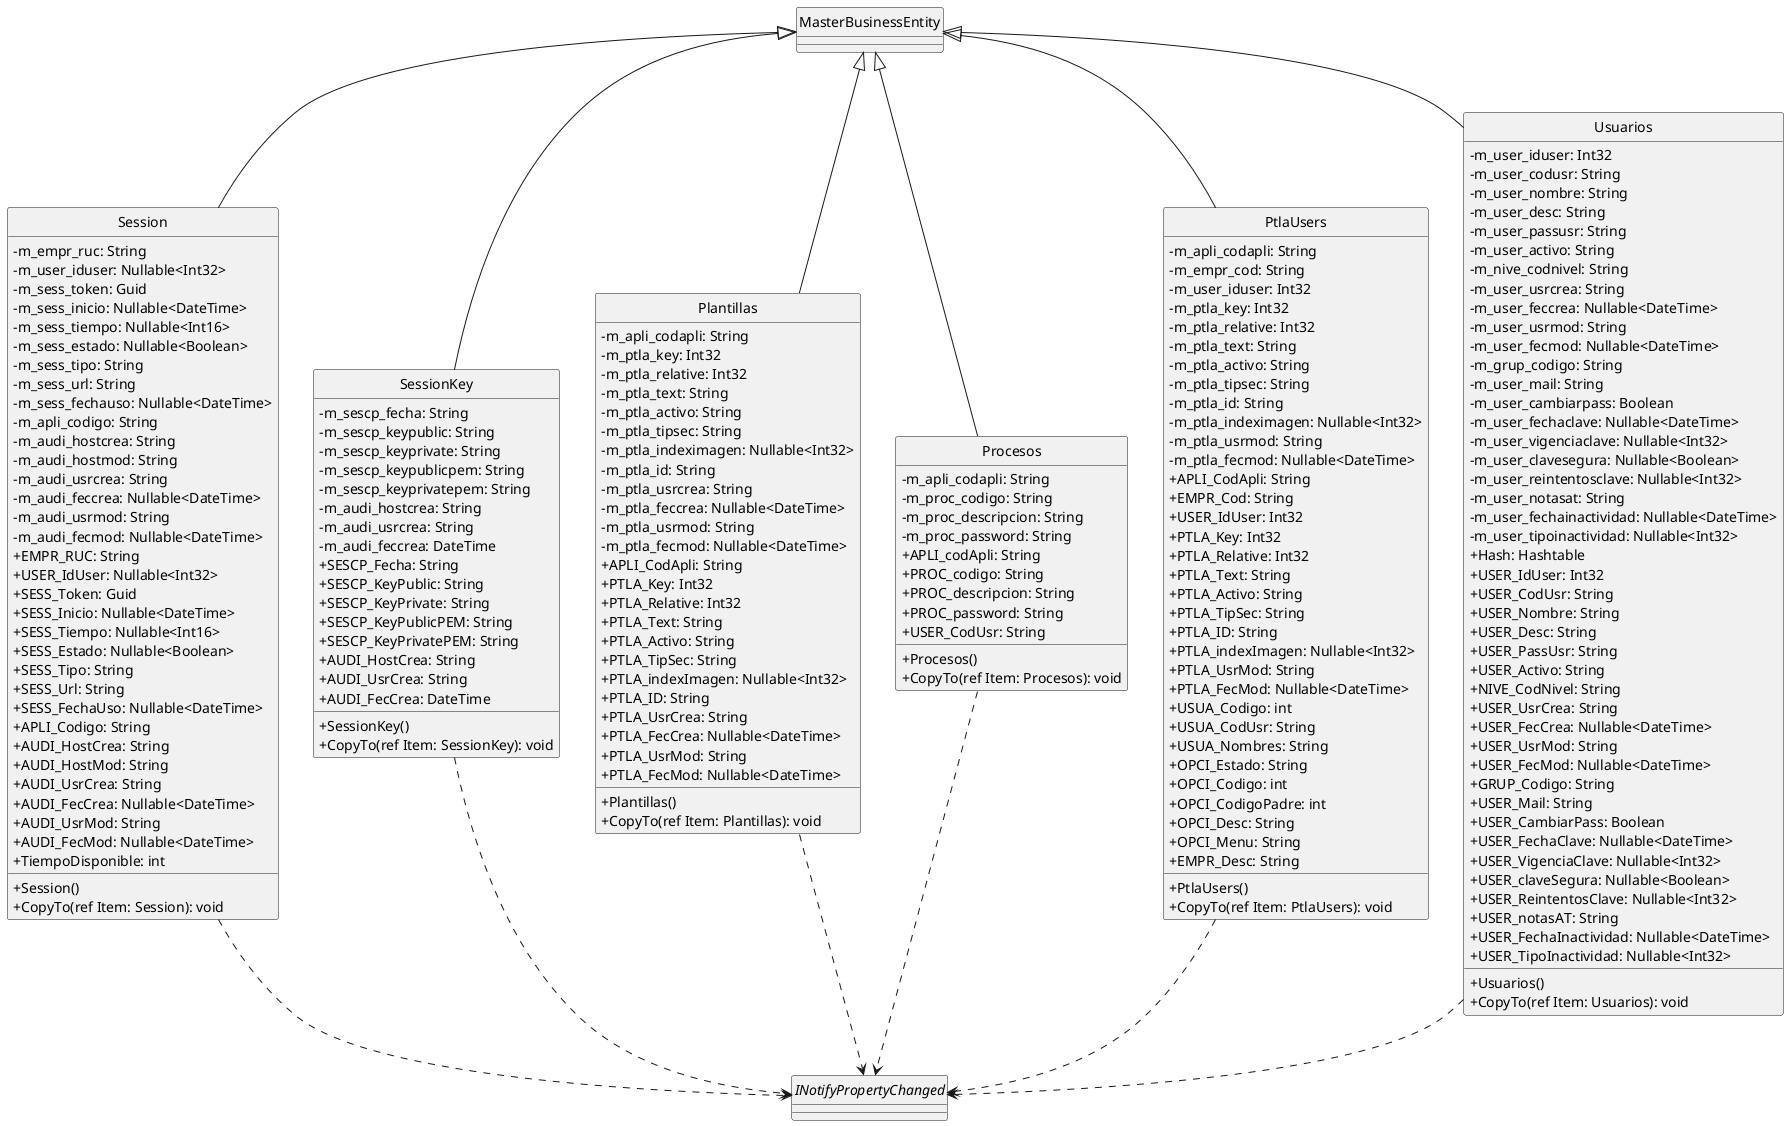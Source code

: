 @startuml Entidades Acceso
skinparam ClassAttributeIconSize 0
hide circle

interface INotifyPropertyChanged
class MasterBusinessEntity

class Session extends MasterBusinessEntity {
    - m_empr_ruc: String
    - m_user_iduser: Nullable<Int32>
    - m_sess_token: Guid
    - m_sess_inicio: Nullable<DateTime>
    - m_sess_tiempo: Nullable<Int16>
    - m_sess_estado: Nullable<Boolean>
    - m_sess_tipo: String
    - m_sess_url: String
    - m_sess_fechauso: Nullable<DateTime>
    - m_apli_codigo: String
    - m_audi_hostcrea: String
    - m_audi_hostmod: String
    - m_audi_usrcrea: String
    - m_audi_feccrea: Nullable<DateTime>
    - m_audi_usrmod: String
    - m_audi_fecmod: Nullable<DateTime>
    + EMPR_RUC: String
    + USER_IdUser: Nullable<Int32>
    + SESS_Token: Guid
    + SESS_Inicio: Nullable<DateTime>
    + SESS_Tiempo: Nullable<Int16>
    + SESS_Estado: Nullable<Boolean>
    + SESS_Tipo: String
    + SESS_Url: String
    + SESS_FechaUso: Nullable<DateTime>
    + APLI_Codigo: String
    + AUDI_HostCrea: String
    + AUDI_HostMod: String
    + AUDI_UsrCrea: String
    + AUDI_FecCrea: Nullable<DateTime>
    + AUDI_UsrMod: String
    + AUDI_FecMod: Nullable<DateTime>
    + TiempoDisponible: int
    + Session()
    + CopyTo(ref Item: Session): void
}

class SessionKey extends MasterBusinessEntity {
    - m_sescp_fecha: String
    - m_sescp_keypublic: String
    - m_sescp_keyprivate: String
    - m_sescp_keypublicpem: String
    - m_sescp_keyprivatepem: String
    - m_audi_hostcrea: String
    - m_audi_usrcrea: String
    - m_audi_feccrea: DateTime
    + SESCP_Fecha: String
    + SESCP_KeyPublic: String
    + SESCP_KeyPrivate: String
    + SESCP_KeyPublicPEM: String
    + SESCP_KeyPrivatePEM: String
    + AUDI_HostCrea: String
    + AUDI_UsrCrea: String
    + AUDI_FecCrea: DateTime
    + SessionKey()
    + CopyTo(ref Item: SessionKey): void
}

class Plantillas extends MasterBusinessEntity {
    - m_apli_codapli: String
    - m_ptla_key: Int32
    - m_ptla_relative: Int32
    - m_ptla_text: String
    - m_ptla_activo: String
    - m_ptla_tipsec: String
    - m_ptla_indeximagen: Nullable<Int32>
    - m_ptla_id: String
    - m_ptla_usrcrea: String
    - m_ptla_feccrea: Nullable<DateTime>
    - m_ptla_usrmod: String
    - m_ptla_fecmod: Nullable<DateTime>
    + APLI_CodApli: String
    + PTLA_Key: Int32
    + PTLA_Relative: Int32
    + PTLA_Text: String
    + PTLA_Activo: String
    + PTLA_TipSec: String
    + PTLA_indexImagen: Nullable<Int32>
    + PTLA_ID: String
    + PTLA_UsrCrea: String
    + PTLA_FecCrea: Nullable<DateTime>
    + PTLA_UsrMod: String
    + PTLA_FecMod: Nullable<DateTime>
    + Plantillas()
    + CopyTo(ref Item: Plantillas): void
}

class Procesos extends MasterBusinessEntity {
    - m_apli_codapli: String
    - m_proc_codigo: String
    - m_proc_descripcion: String
    - m_proc_password: String
    + APLI_codApli: String
    + PROC_codigo: String
    + PROC_descripcion: String
    + PROC_password: String
    + USER_CodUsr: String
    + Procesos()
    + CopyTo(ref Item: Procesos): void
}

class PtlaUsers extends MasterBusinessEntity {
    - m_apli_codapli: String
    - m_empr_cod: String
    - m_user_iduser: Int32
    - m_ptla_key: Int32
    - m_ptla_relative: Int32
    - m_ptla_text: String
    - m_ptla_activo: String
    - m_ptla_tipsec: String
    - m_ptla_id: String
    - m_ptla_indeximagen: Nullable<Int32>
    - m_ptla_usrmod: String
    - m_ptla_fecmod: Nullable<DateTime>
    + APLI_CodApli: String
    + EMPR_Cod: String
    + USER_IdUser: Int32
    + PTLA_Key: Int32
    + PTLA_Relative: Int32
    + PTLA_Text: String
    + PTLA_Activo: String
    + PTLA_TipSec: String
    + PTLA_ID: String
    + PTLA_indexImagen: Nullable<Int32>
    + PTLA_UsrMod: String
    + PTLA_FecMod: Nullable<DateTime>
    + USUA_Codigo: int
    + USUA_CodUsr: String
    + USUA_Nombres: String
    + OPCI_Estado: String
    + OPCI_Codigo: int
    + OPCI_CodigoPadre: int
    + OPCI_Desc: String
    + OPCI_Menu: String
    + EMPR_Desc: String
    + PtlaUsers()
    + CopyTo(ref Item: PtlaUsers): void
}

class Usuarios extends MasterBusinessEntity {
    - m_user_iduser: Int32
    - m_user_codusr: String
    - m_user_nombre: String
    - m_user_desc: String
    - m_user_passusr: String
    - m_user_activo: String
    - m_nive_codnivel: String
    - m_user_usrcrea: String
    - m_user_feccrea: Nullable<DateTime>
    - m_user_usrmod: String
    - m_user_fecmod: Nullable<DateTime>
    - m_grup_codigo: String
    - m_user_mail: String
    - m_user_cambiarpass: Boolean
    - m_user_fechaclave: Nullable<DateTime>
    - m_user_vigenciaclave: Nullable<Int32>
    - m_user_clavesegura: Nullable<Boolean>
    - m_user_reintentosclave: Nullable<Int32>
    - m_user_notasat: String
    - m_user_fechainactividad: Nullable<DateTime>
    - m_user_tipoinactividad: Nullable<Int32>
    + Hash: Hashtable
    + USER_IdUser: Int32
    + USER_CodUsr: String
    + USER_Nombre: String
    + USER_Desc: String
    + USER_PassUsr: String
    + USER_Activo: String
    + NIVE_CodNivel: String
    + USER_UsrCrea: String
    + USER_FecCrea: Nullable<DateTime>
    + USER_UsrMod: String
    + USER_FecMod: Nullable<DateTime>
    + GRUP_Codigo: String
    + USER_Mail: String
    + USER_CambiarPass: Boolean
    + USER_FechaClave: Nullable<DateTime>
    + USER_VigenciaClave: Nullable<Int32>
    + USER_claveSegura: Nullable<Boolean>
    + USER_ReintentosClave: Nullable<Int32>
    + USER_notasAT: String
    + USER_FechaInactividad: Nullable<DateTime>
    + USER_TipoInactividad: Nullable<Int32>
    + Usuarios()
    + CopyTo(ref Item: Usuarios): void
}


Session ..> INotifyPropertyChanged
SessionKey ..> INotifyPropertyChanged
Plantillas ..> INotifyPropertyChanged
Procesos ..> INotifyPropertyChanged
PtlaUsers ..> INotifyPropertyChanged
Usuarios ..> INotifyPropertyChanged
@enduml